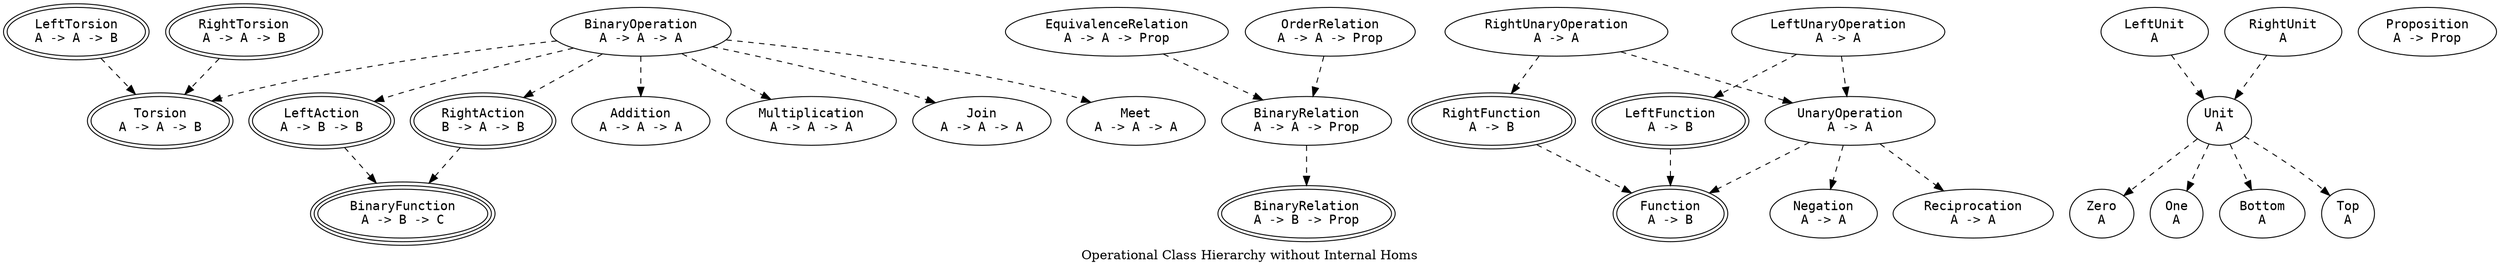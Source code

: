 digraph Has {
  label = "Operational Class Hierarchy without Internal Homs"

  node [fontname = monospace]

  subgraph ThreeSort {
    label = "ThreeSorted"

    node [peripheries = 3]

    BinFn [label = "BinaryFunction\nA -> B -> C"]
  }

  subgraph TwoSort {
    label = "TwoSorted"

    node [peripheries = 2]

    TwoSorted_BinRel [label = "BinaryRelation\nA -> B -> Prop"]
    Fn [label = "Function\nA -> B"]
    LAct [label = "LeftAction\nA -> B -> B"]
    LFn [label = "LeftFunction\nA -> B"]
    LTor [label = "LeftTorsion\nA -> A -> B"]
    RAct [label = "RightAction\nB -> A -> B"]
    RFn [label = "RightFunction\nA -> B"]
    RTor [label = "RightTorsion\nA -> A -> B"]
    Tor [label = "Torsion\nA -> A -> B"]
  }

  subgraph OneSort {
    label = "OneSorted"

    BinOp [label = "BinaryOperation\nA -> A -> A"]
    OneSorted_BinRel [label = "BinaryRelation\nA -> A -> Prop"]
    EqRel [label = "EquivalenceRelation\nA -> A -> Prop"]
    LUn [label = "LeftUnit\nA"]
    LUnOp [label = "LeftUnaryOperation\nA -> A"]
    OrdRel [label = "OrderRelation\nA -> A -> Prop"]
    Prop [label = "Proposition\nA -> Prop"]
    RUn [label = "RightUnit\nA"]
    RUnOp [label = "RightUnaryOperation\nA -> A"]
    Un [label = "Unit\nA"]
    UnOp [label = "UnaryOperation\nA -> A"]

    Add [label = "Addition\nA -> A -> A"]
    Zero [label = "Zero\nA"]
    Neg [label = "Negation\nA -> A"]
    Mul [label = "Multiplication\nA -> A -> A"]
    One [label = "One\nA"]
    Recip [label = "Reciprocation\nA -> A"]

    Join [label = "Join\nA -> A -> A"]
    Bot [label = "Bottom\nA"]
    Meet [label = "Meet\nA -> A -> A"]
    Top [label = "Top\nA"]
  }

  edge [style = dashed]

  OneSorted_BinRel -> TwoSorted_BinRel
  BinOp -> Tor
  BinOp -> LAct
  BinOp -> RAct
  EqRel -> OneSorted_BinRel
  LAct -> BinFn
  LFn -> Fn
  LUn -> Un
  LUnOp -> LFn
  LUnOp -> UnOp
  OrdRel -> OneSorted_BinRel
  RAct -> BinFn
  RFn -> Fn
  RUn -> Un
  RUnOp -> RFn
  RUnOp -> UnOp
  LTor -> Tor
  RTor -> Tor
  UnOp -> Fn

  BinOp -> Add
  BinOp -> Mul
  BinOp -> Join
  BinOp -> Meet
  Un -> Zero
  Un -> One
  Un -> Bot
  Un -> Top
  UnOp -> Neg
  UnOp -> Recip
}
